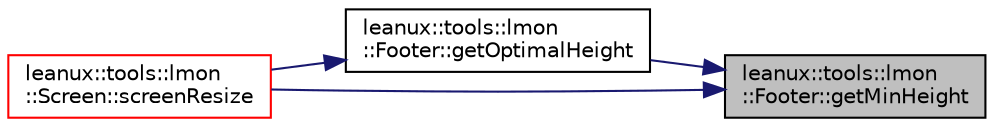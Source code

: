 digraph "leanux::tools::lmon::Footer::getMinHeight"
{
 // LATEX_PDF_SIZE
  bgcolor="transparent";
  edge [fontname="Helvetica",fontsize="10",labelfontname="Helvetica",labelfontsize="10"];
  node [fontname="Helvetica",fontsize="10",shape=record];
  rankdir="RL";
  Node1 [label="leanux::tools::lmon\l::Footer::getMinHeight",height=0.2,width=0.4,color="black", fillcolor="grey75", style="filled", fontcolor="black",tooltip="The minimum height (lines) required by the Footer."];
  Node1 -> Node2 [dir="back",color="midnightblue",fontsize="10",style="solid",fontname="Helvetica"];
  Node2 [label="leanux::tools::lmon\l::Footer::getOptimalHeight",height=0.2,width=0.4,color="black",URL="$classleanux_1_1tools_1_1lmon_1_1Footer.html#a7c1891d364cf4a57478de9794a3e95c2",tooltip="provide the optimal height for the Header."];
  Node2 -> Node3 [dir="back",color="midnightblue",fontsize="10",style="solid",fontname="Helvetica"];
  Node3 [label="leanux::tools::lmon\l::Screen::screenResize",height=0.2,width=0.4,color="red",URL="$classleanux_1_1tools_1_1lmon_1_1Screen.html#abcaa706fe703bbf453808220fcaf8263",tooltip="Recalculate the window sizes."];
  Node1 -> Node3 [dir="back",color="midnightblue",fontsize="10",style="solid",fontname="Helvetica"];
}
